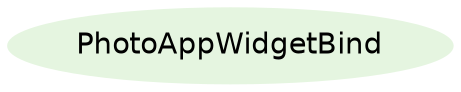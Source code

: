 digraph {
fontname="Helvetica";
node[style=filled, fontname="Helvetica", colorscheme=greens3, color=1];
PhotoAppWidgetBind;
}